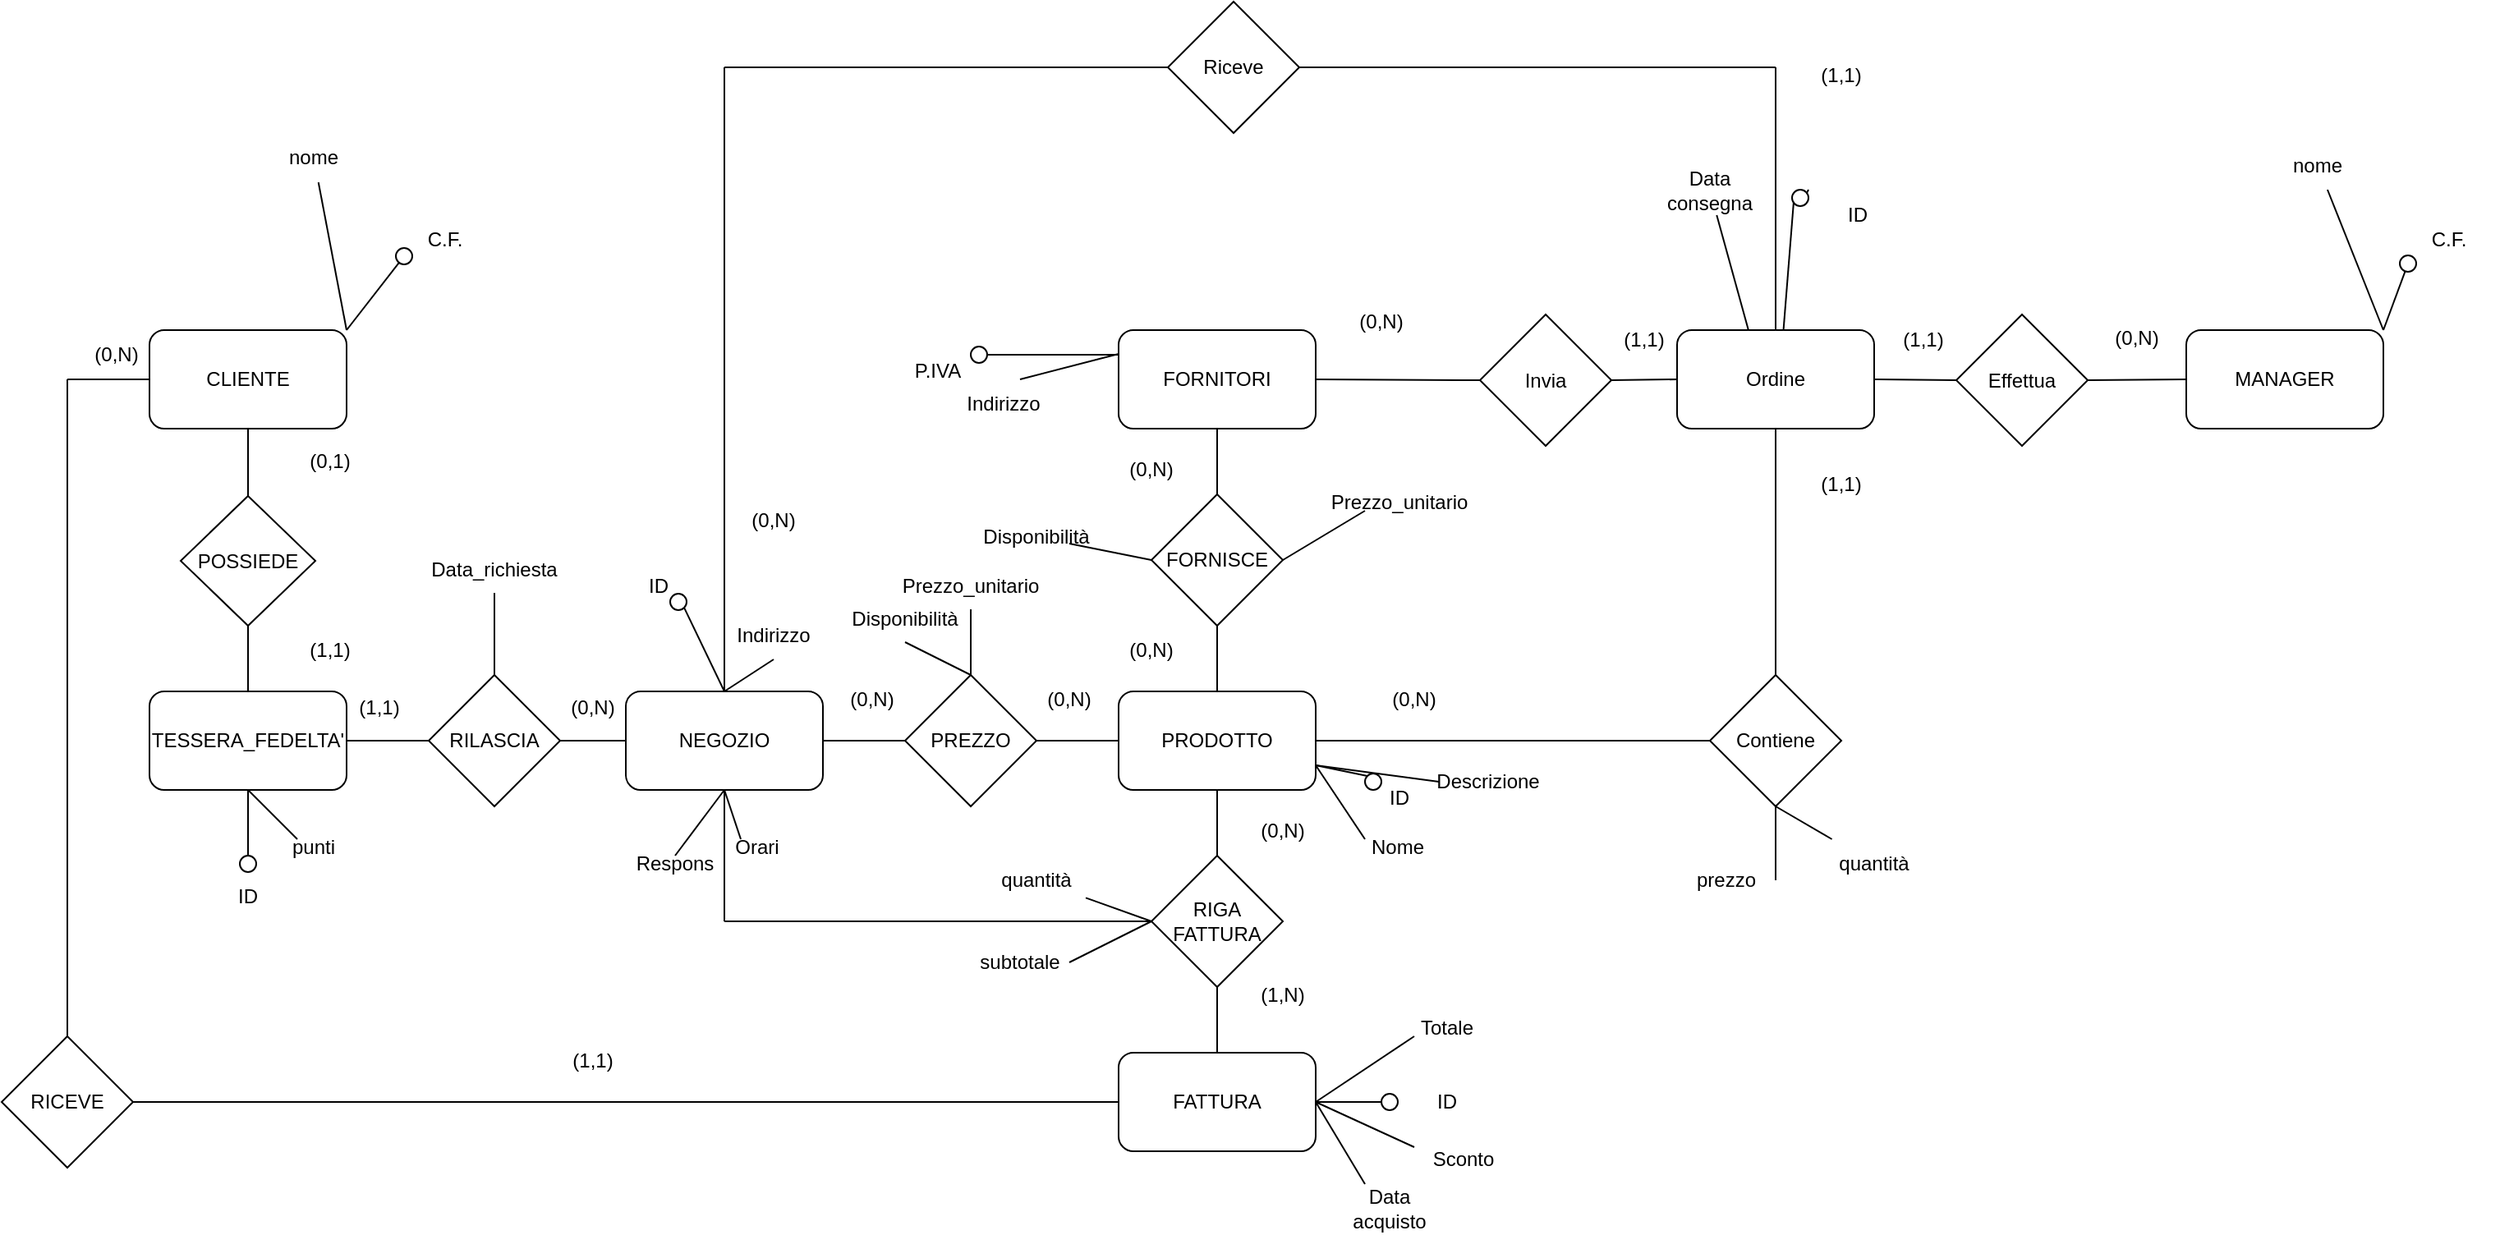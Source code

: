 <mxfile version="28.2.0">
  <diagram name="Pagina-1" id="ZAwibw4iHfetGaptS4y-">
    <mxGraphModel dx="1109" dy="700" grid="1" gridSize="10" guides="1" tooltips="1" connect="1" arrows="1" fold="1" page="1" pageScale="1" pageWidth="827" pageHeight="1169" math="0" shadow="0">
      <root>
        <mxCell id="0" />
        <mxCell id="1" parent="0" />
        <mxCell id="3LkTU2RI4pAXTIQXHB9k-1" value="NEGOZIO" style="rounded=1;whiteSpace=wrap;html=1;" vertex="1" parent="1">
          <mxGeometry x="800" y="710" width="120" height="60" as="geometry" />
        </mxCell>
        <mxCell id="3LkTU2RI4pAXTIQXHB9k-2" value="PRODOTTO" style="rounded=1;whiteSpace=wrap;html=1;" vertex="1" parent="1">
          <mxGeometry x="1100" y="710" width="120" height="60" as="geometry" />
        </mxCell>
        <mxCell id="3LkTU2RI4pAXTIQXHB9k-3" value="FORNITORI" style="rounded=1;whiteSpace=wrap;html=1;" vertex="1" parent="1">
          <mxGeometry x="1100" y="490" width="120" height="60" as="geometry" />
        </mxCell>
        <mxCell id="3LkTU2RI4pAXTIQXHB9k-4" value="FATTURA" style="rounded=1;whiteSpace=wrap;html=1;" vertex="1" parent="1">
          <mxGeometry x="1100" y="930" width="120" height="60" as="geometry" />
        </mxCell>
        <mxCell id="3LkTU2RI4pAXTIQXHB9k-5" value="TESSERA_FEDELTA&#39;" style="rounded=1;whiteSpace=wrap;html=1;" vertex="1" parent="1">
          <mxGeometry x="510" y="710" width="120" height="60" as="geometry" />
        </mxCell>
        <mxCell id="3LkTU2RI4pAXTIQXHB9k-6" value="CLIENTE" style="rounded=1;whiteSpace=wrap;html=1;" vertex="1" parent="1">
          <mxGeometry x="510" y="490" width="120" height="60" as="geometry" />
        </mxCell>
        <mxCell id="3LkTU2RI4pAXTIQXHB9k-7" value="MANAGER" style="rounded=1;whiteSpace=wrap;html=1;" vertex="1" parent="1">
          <mxGeometry x="1750" y="490" width="120" height="60" as="geometry" />
        </mxCell>
        <mxCell id="3LkTU2RI4pAXTIQXHB9k-8" value="POSSIEDE" style="rhombus;whiteSpace=wrap;html=1;" vertex="1" parent="1">
          <mxGeometry x="529" y="591" width="82" height="79" as="geometry" />
        </mxCell>
        <mxCell id="3LkTU2RI4pAXTIQXHB9k-9" value="" style="endArrow=none;html=1;rounded=0;exitX=0.5;exitY=0;exitDx=0;exitDy=0;entryX=0.5;entryY=1;entryDx=0;entryDy=0;" edge="1" parent="1" source="3LkTU2RI4pAXTIQXHB9k-5" target="3LkTU2RI4pAXTIQXHB9k-8">
          <mxGeometry width="50" height="50" relative="1" as="geometry">
            <mxPoint x="470" y="530" as="sourcePoint" />
            <mxPoint x="520" y="480" as="targetPoint" />
          </mxGeometry>
        </mxCell>
        <mxCell id="3LkTU2RI4pAXTIQXHB9k-10" value="" style="endArrow=none;html=1;rounded=0;exitX=0.5;exitY=0;exitDx=0;exitDy=0;entryX=0.5;entryY=1;entryDx=0;entryDy=0;" edge="1" parent="1" source="3LkTU2RI4pAXTIQXHB9k-8" target="3LkTU2RI4pAXTIQXHB9k-6">
          <mxGeometry width="50" height="50" relative="1" as="geometry">
            <mxPoint x="470" y="530" as="sourcePoint" />
            <mxPoint x="520" y="480" as="targetPoint" />
          </mxGeometry>
        </mxCell>
        <mxCell id="3LkTU2RI4pAXTIQXHB9k-11" value="(0,1)" style="text;html=1;align=center;verticalAlign=middle;whiteSpace=wrap;rounded=0;" vertex="1" parent="1">
          <mxGeometry x="590" y="554.5" width="60" height="30" as="geometry" />
        </mxCell>
        <mxCell id="3LkTU2RI4pAXTIQXHB9k-12" value="(1,1)" style="text;html=1;align=center;verticalAlign=middle;whiteSpace=wrap;rounded=0;" vertex="1" parent="1">
          <mxGeometry x="590" y="670" width="60" height="30" as="geometry" />
        </mxCell>
        <mxCell id="3LkTU2RI4pAXTIQXHB9k-13" value="" style="endArrow=none;html=1;rounded=0;exitX=1;exitY=0.5;exitDx=0;exitDy=0;entryX=0;entryY=0.5;entryDx=0;entryDy=0;" edge="1" parent="1" source="3LkTU2RI4pAXTIQXHB9k-1" target="3LkTU2RI4pAXTIQXHB9k-14">
          <mxGeometry width="50" height="50" relative="1" as="geometry">
            <mxPoint x="920" y="750" as="sourcePoint" />
            <mxPoint x="970" y="700" as="targetPoint" />
          </mxGeometry>
        </mxCell>
        <mxCell id="3LkTU2RI4pAXTIQXHB9k-14" value="PREZZO" style="rhombus;whiteSpace=wrap;html=1;" vertex="1" parent="1">
          <mxGeometry x="970" y="700" width="80" height="80" as="geometry" />
        </mxCell>
        <mxCell id="3LkTU2RI4pAXTIQXHB9k-15" value="" style="endArrow=none;html=1;rounded=0;entryX=0;entryY=0.5;entryDx=0;entryDy=0;exitX=1;exitY=0.5;exitDx=0;exitDy=0;" edge="1" parent="1" source="3LkTU2RI4pAXTIQXHB9k-14" target="3LkTU2RI4pAXTIQXHB9k-2">
          <mxGeometry width="50" height="50" relative="1" as="geometry">
            <mxPoint x="1050" y="740" as="sourcePoint" />
            <mxPoint x="1100" y="690" as="targetPoint" />
          </mxGeometry>
        </mxCell>
        <mxCell id="3LkTU2RI4pAXTIQXHB9k-16" value="FORNISCE" style="rhombus;whiteSpace=wrap;html=1;" vertex="1" parent="1">
          <mxGeometry x="1120" y="590" width="80" height="80" as="geometry" />
        </mxCell>
        <mxCell id="3LkTU2RI4pAXTIQXHB9k-17" value="" style="endArrow=none;html=1;rounded=0;exitX=0.5;exitY=0;exitDx=0;exitDy=0;entryX=0.5;entryY=1;entryDx=0;entryDy=0;" edge="1" parent="1" source="3LkTU2RI4pAXTIQXHB9k-2" target="3LkTU2RI4pAXTIQXHB9k-16">
          <mxGeometry width="50" height="50" relative="1" as="geometry">
            <mxPoint x="1230" y="740" as="sourcePoint" />
            <mxPoint x="1280" y="690" as="targetPoint" />
          </mxGeometry>
        </mxCell>
        <mxCell id="3LkTU2RI4pAXTIQXHB9k-18" value="" style="endArrow=none;html=1;rounded=0;exitX=0.5;exitY=0;exitDx=0;exitDy=0;entryX=0.5;entryY=1;entryDx=0;entryDy=0;" edge="1" parent="1" source="3LkTU2RI4pAXTIQXHB9k-16" target="3LkTU2RI4pAXTIQXHB9k-3">
          <mxGeometry width="50" height="50" relative="1" as="geometry">
            <mxPoint x="1350" y="740" as="sourcePoint" />
            <mxPoint x="1400" y="690" as="targetPoint" />
          </mxGeometry>
        </mxCell>
        <mxCell id="3LkTU2RI4pAXTIQXHB9k-19" value="RILASCIA" style="rhombus;whiteSpace=wrap;html=1;" vertex="1" parent="1">
          <mxGeometry x="680" y="700" width="80" height="80" as="geometry" />
        </mxCell>
        <mxCell id="3LkTU2RI4pAXTIQXHB9k-20" value="" style="endArrow=none;html=1;rounded=0;exitX=1;exitY=0.5;exitDx=0;exitDy=0;entryX=0;entryY=0.5;entryDx=0;entryDy=0;" edge="1" parent="1" source="3LkTU2RI4pAXTIQXHB9k-5" target="3LkTU2RI4pAXTIQXHB9k-19">
          <mxGeometry width="50" height="50" relative="1" as="geometry">
            <mxPoint x="645" y="740" as="sourcePoint" />
            <mxPoint x="695" y="690" as="targetPoint" />
          </mxGeometry>
        </mxCell>
        <mxCell id="3LkTU2RI4pAXTIQXHB9k-21" value="" style="endArrow=none;html=1;rounded=0;exitX=1;exitY=0.5;exitDx=0;exitDy=0;entryX=0;entryY=0.5;entryDx=0;entryDy=0;" edge="1" parent="1" source="3LkTU2RI4pAXTIQXHB9k-19" target="3LkTU2RI4pAXTIQXHB9k-1">
          <mxGeometry width="50" height="50" relative="1" as="geometry">
            <mxPoint x="740" y="700" as="sourcePoint" />
            <mxPoint x="790" y="650" as="targetPoint" />
          </mxGeometry>
        </mxCell>
        <mxCell id="3LkTU2RI4pAXTIQXHB9k-22" value="RIGA FATTURA" style="rhombus;whiteSpace=wrap;html=1;" vertex="1" parent="1">
          <mxGeometry x="1120" y="810" width="80" height="80" as="geometry" />
        </mxCell>
        <mxCell id="3LkTU2RI4pAXTIQXHB9k-23" value="" style="endArrow=none;html=1;rounded=0;exitX=0.5;exitY=0;exitDx=0;exitDy=0;entryX=0.5;entryY=1;entryDx=0;entryDy=0;" edge="1" parent="1" source="3LkTU2RI4pAXTIQXHB9k-22" target="3LkTU2RI4pAXTIQXHB9k-2">
          <mxGeometry width="50" height="50" relative="1" as="geometry">
            <mxPoint x="1090" y="800" as="sourcePoint" />
            <mxPoint x="1140" y="750" as="targetPoint" />
          </mxGeometry>
        </mxCell>
        <mxCell id="3LkTU2RI4pAXTIQXHB9k-24" value="" style="endArrow=none;html=1;rounded=0;entryX=0.5;entryY=0;entryDx=0;entryDy=0;exitX=0.5;exitY=1;exitDx=0;exitDy=0;" edge="1" parent="1" source="3LkTU2RI4pAXTIQXHB9k-22" target="3LkTU2RI4pAXTIQXHB9k-4">
          <mxGeometry width="50" height="50" relative="1" as="geometry">
            <mxPoint x="1120" y="910" as="sourcePoint" />
            <mxPoint x="1140" y="750" as="targetPoint" />
          </mxGeometry>
        </mxCell>
        <mxCell id="3LkTU2RI4pAXTIQXHB9k-25" value="Invia" style="rhombus;whiteSpace=wrap;html=1;" vertex="1" parent="1">
          <mxGeometry x="1320" y="480.5" width="80" height="80" as="geometry" />
        </mxCell>
        <mxCell id="3LkTU2RI4pAXTIQXHB9k-26" value="" style="endArrow=none;html=1;rounded=0;exitX=1;exitY=0.5;exitDx=0;exitDy=0;entryX=0;entryY=0.5;entryDx=0;entryDy=0;" edge="1" parent="1" source="3LkTU2RI4pAXTIQXHB9k-3" target="3LkTU2RI4pAXTIQXHB9k-25">
          <mxGeometry width="50" height="50" relative="1" as="geometry">
            <mxPoint x="1090" y="800" as="sourcePoint" />
            <mxPoint x="1140" y="750" as="targetPoint" />
          </mxGeometry>
        </mxCell>
        <mxCell id="3LkTU2RI4pAXTIQXHB9k-27" value="" style="endArrow=none;html=1;rounded=0;exitX=1;exitY=0.5;exitDx=0;exitDy=0;entryX=0;entryY=0.5;entryDx=0;entryDy=0;" edge="1" parent="1" source="3LkTU2RI4pAXTIQXHB9k-2" target="3LkTU2RI4pAXTIQXHB9k-113">
          <mxGeometry width="50" height="50" relative="1" as="geometry">
            <mxPoint x="1090" y="800" as="sourcePoint" />
            <mxPoint x="1380" y="740" as="targetPoint" />
          </mxGeometry>
        </mxCell>
        <mxCell id="3LkTU2RI4pAXTIQXHB9k-28" value="(0,N)" style="text;html=1;align=center;verticalAlign=middle;whiteSpace=wrap;rounded=0;" vertex="1" parent="1">
          <mxGeometry x="760" y="710" width="40" height="20" as="geometry" />
        </mxCell>
        <mxCell id="3LkTU2RI4pAXTIQXHB9k-29" value="(1,1)" style="text;html=1;align=center;verticalAlign=middle;whiteSpace=wrap;rounded=0;" vertex="1" parent="1">
          <mxGeometry x="630" y="710" width="40" height="20" as="geometry" />
        </mxCell>
        <mxCell id="3LkTU2RI4pAXTIQXHB9k-30" value="(0,N)" style="text;html=1;align=center;verticalAlign=middle;whiteSpace=wrap;rounded=0;" vertex="1" parent="1">
          <mxGeometry x="920" y="700" width="60" height="30" as="geometry" />
        </mxCell>
        <mxCell id="3LkTU2RI4pAXTIQXHB9k-31" value="(0,N)" style="text;html=1;align=center;verticalAlign=middle;whiteSpace=wrap;rounded=0;" vertex="1" parent="1">
          <mxGeometry x="1040" y="700" width="60" height="30" as="geometry" />
        </mxCell>
        <mxCell id="3LkTU2RI4pAXTIQXHB9k-32" value="" style="endArrow=none;html=1;rounded=0;entryX=0;entryY=0.5;entryDx=0;entryDy=0;" edge="1" parent="1" target="3LkTU2RI4pAXTIQXHB9k-6">
          <mxGeometry width="50" height="50" relative="1" as="geometry">
            <mxPoint x="460" y="520" as="sourcePoint" />
            <mxPoint x="490" y="520" as="targetPoint" />
          </mxGeometry>
        </mxCell>
        <mxCell id="3LkTU2RI4pAXTIQXHB9k-33" value="" style="endArrow=none;html=1;rounded=0;exitX=0.5;exitY=0;exitDx=0;exitDy=0;" edge="1" parent="1" source="3LkTU2RI4pAXTIQXHB9k-35">
          <mxGeometry width="50" height="50" relative="1" as="geometry">
            <mxPoint x="460" y="880" as="sourcePoint" />
            <mxPoint x="460" y="520" as="targetPoint" />
          </mxGeometry>
        </mxCell>
        <mxCell id="3LkTU2RI4pAXTIQXHB9k-34" value="" style="endArrow=none;html=1;rounded=0;entryX=0;entryY=0.5;entryDx=0;entryDy=0;exitX=1;exitY=0.5;exitDx=0;exitDy=0;" edge="1" parent="1" source="3LkTU2RI4pAXTIQXHB9k-35" target="3LkTU2RI4pAXTIQXHB9k-4">
          <mxGeometry width="50" height="50" relative="1" as="geometry">
            <mxPoint x="550" y="960" as="sourcePoint" />
            <mxPoint x="770" y="740" as="targetPoint" />
          </mxGeometry>
        </mxCell>
        <mxCell id="3LkTU2RI4pAXTIQXHB9k-35" value="RICEVE" style="rhombus;whiteSpace=wrap;html=1;" vertex="1" parent="1">
          <mxGeometry x="420" y="920" width="80" height="80" as="geometry" />
        </mxCell>
        <mxCell id="3LkTU2RI4pAXTIQXHB9k-36" value="(0,N)" style="text;html=1;align=center;verticalAlign=middle;whiteSpace=wrap;rounded=0;" vertex="1" parent="1">
          <mxGeometry x="460" y="490" width="60" height="30" as="geometry" />
        </mxCell>
        <mxCell id="3LkTU2RI4pAXTIQXHB9k-37" value="(1,1)" style="text;html=1;align=center;verticalAlign=middle;whiteSpace=wrap;rounded=0;" vertex="1" parent="1">
          <mxGeometry x="750" y="920" width="60" height="30" as="geometry" />
        </mxCell>
        <mxCell id="3LkTU2RI4pAXTIQXHB9k-38" value="(1,N)" style="text;html=1;align=center;verticalAlign=middle;whiteSpace=wrap;rounded=0;" vertex="1" parent="1">
          <mxGeometry x="1170" y="880" width="60" height="30" as="geometry" />
        </mxCell>
        <mxCell id="3LkTU2RI4pAXTIQXHB9k-39" value="(0,N)" style="text;html=1;align=center;verticalAlign=middle;whiteSpace=wrap;rounded=0;" vertex="1" parent="1">
          <mxGeometry x="1170" y="780" width="60" height="30" as="geometry" />
        </mxCell>
        <mxCell id="3LkTU2RI4pAXTIQXHB9k-40" value="(0,N)" style="text;html=1;align=center;verticalAlign=middle;whiteSpace=wrap;rounded=0;" vertex="1" parent="1">
          <mxGeometry x="1090" y="670" width="60" height="30" as="geometry" />
        </mxCell>
        <mxCell id="3LkTU2RI4pAXTIQXHB9k-41" value="(0,N)" style="text;html=1;align=center;verticalAlign=middle;whiteSpace=wrap;rounded=0;" vertex="1" parent="1">
          <mxGeometry x="1090" y="560" width="60" height="30" as="geometry" />
        </mxCell>
        <mxCell id="3LkTU2RI4pAXTIQXHB9k-42" value="(0,N)" style="text;html=1;align=center;verticalAlign=middle;whiteSpace=wrap;rounded=0;" vertex="1" parent="1">
          <mxGeometry x="1230" y="470" width="60" height="30" as="geometry" />
        </mxCell>
        <mxCell id="3LkTU2RI4pAXTIQXHB9k-43" value="(0,N)" style="text;html=1;align=center;verticalAlign=middle;whiteSpace=wrap;rounded=0;" vertex="1" parent="1">
          <mxGeometry x="1250" y="700" width="60" height="30" as="geometry" />
        </mxCell>
        <mxCell id="3LkTU2RI4pAXTIQXHB9k-44" value="" style="endArrow=none;html=1;rounded=0;exitX=1;exitY=0;exitDx=0;exitDy=0;" edge="1" parent="1" source="3LkTU2RI4pAXTIQXHB9k-6" target="3LkTU2RI4pAXTIQXHB9k-45">
          <mxGeometry width="50" height="50" relative="1" as="geometry">
            <mxPoint x="520" y="340" as="sourcePoint" />
            <mxPoint x="570" y="320" as="targetPoint" />
          </mxGeometry>
        </mxCell>
        <mxCell id="3LkTU2RI4pAXTIQXHB9k-45" value="" style="ellipse;whiteSpace=wrap;html=1;aspect=fixed;" vertex="1" parent="1">
          <mxGeometry x="660" y="440" width="10" height="10" as="geometry" />
        </mxCell>
        <mxCell id="3LkTU2RI4pAXTIQXHB9k-46" value="C.F." style="text;html=1;align=center;verticalAlign=middle;whiteSpace=wrap;rounded=0;" vertex="1" parent="1">
          <mxGeometry x="660" y="420" width="60" height="30" as="geometry" />
        </mxCell>
        <mxCell id="3LkTU2RI4pAXTIQXHB9k-47" value="" style="endArrow=none;html=1;rounded=0;exitX=1;exitY=0;exitDx=0;exitDy=0;" edge="1" parent="1" source="3LkTU2RI4pAXTIQXHB9k-6" target="3LkTU2RI4pAXTIQXHB9k-48">
          <mxGeometry width="50" height="50" relative="1" as="geometry">
            <mxPoint x="630" y="480" as="sourcePoint" />
            <mxPoint x="500" y="320" as="targetPoint" />
          </mxGeometry>
        </mxCell>
        <mxCell id="3LkTU2RI4pAXTIQXHB9k-48" value="nome" style="text;html=1;align=center;verticalAlign=middle;whiteSpace=wrap;rounded=0;" vertex="1" parent="1">
          <mxGeometry x="580" y="370" width="60" height="30" as="geometry" />
        </mxCell>
        <mxCell id="3LkTU2RI4pAXTIQXHB9k-49" value="" style="endArrow=none;html=1;rounded=0;entryX=0.5;entryY=1;entryDx=0;entryDy=0;" edge="1" parent="1" target="3LkTU2RI4pAXTIQXHB9k-5">
          <mxGeometry width="50" height="50" relative="1" as="geometry">
            <mxPoint x="570" y="810" as="sourcePoint" />
            <mxPoint x="579" y="790" as="targetPoint" />
          </mxGeometry>
        </mxCell>
        <mxCell id="3LkTU2RI4pAXTIQXHB9k-50" value="" style="ellipse;whiteSpace=wrap;html=1;aspect=fixed;" vertex="1" parent="1">
          <mxGeometry x="565" y="810" width="10" height="10" as="geometry" />
        </mxCell>
        <mxCell id="3LkTU2RI4pAXTIQXHB9k-51" value="ID" style="text;html=1;align=center;verticalAlign=middle;whiteSpace=wrap;rounded=0;" vertex="1" parent="1">
          <mxGeometry x="540" y="820" width="60" height="30" as="geometry" />
        </mxCell>
        <mxCell id="3LkTU2RI4pAXTIQXHB9k-52" value="" style="endArrow=none;html=1;rounded=0;exitX=0.5;exitY=1;exitDx=0;exitDy=0;" edge="1" parent="1" source="3LkTU2RI4pAXTIQXHB9k-5">
          <mxGeometry width="50" height="50" relative="1" as="geometry">
            <mxPoint x="640" y="760" as="sourcePoint" />
            <mxPoint x="600" y="800" as="targetPoint" />
          </mxGeometry>
        </mxCell>
        <mxCell id="3LkTU2RI4pAXTIQXHB9k-53" value="punti" style="text;html=1;align=center;verticalAlign=middle;whiteSpace=wrap;rounded=0;" vertex="1" parent="1">
          <mxGeometry x="580" y="790" width="60" height="30" as="geometry" />
        </mxCell>
        <mxCell id="3LkTU2RI4pAXTIQXHB9k-54" value="" style="endArrow=none;html=1;rounded=0;entryX=0.5;entryY=0;entryDx=0;entryDy=0;exitX=1;exitY=1;exitDx=0;exitDy=0;" edge="1" parent="1" source="3LkTU2RI4pAXTIQXHB9k-55" target="3LkTU2RI4pAXTIQXHB9k-1">
          <mxGeometry width="50" height="50" relative="1" as="geometry">
            <mxPoint x="830" y="660" as="sourcePoint" />
            <mxPoint x="850" y="700" as="targetPoint" />
          </mxGeometry>
        </mxCell>
        <mxCell id="3LkTU2RI4pAXTIQXHB9k-55" value="" style="ellipse;whiteSpace=wrap;html=1;aspect=fixed;" vertex="1" parent="1">
          <mxGeometry x="827" y="650.5" width="10" height="10" as="geometry" />
        </mxCell>
        <mxCell id="3LkTU2RI4pAXTIQXHB9k-56" value="" style="ellipse;whiteSpace=wrap;html=1;aspect=fixed;" vertex="1" parent="1">
          <mxGeometry x="1250" y="760" width="10" height="10" as="geometry" />
        </mxCell>
        <mxCell id="3LkTU2RI4pAXTIQXHB9k-57" value="" style="endArrow=none;html=1;rounded=0;exitX=1;exitY=0.75;exitDx=0;exitDy=0;entryX=0;entryY=0;entryDx=0;entryDy=0;" edge="1" parent="1" source="3LkTU2RI4pAXTIQXHB9k-2" target="3LkTU2RI4pAXTIQXHB9k-56">
          <mxGeometry width="50" height="50" relative="1" as="geometry">
            <mxPoint x="1010" y="750" as="sourcePoint" />
            <mxPoint x="1060" y="700" as="targetPoint" />
          </mxGeometry>
        </mxCell>
        <mxCell id="3LkTU2RI4pAXTIQXHB9k-58" value="" style="endArrow=none;html=1;rounded=0;entryX=0;entryY=0.25;entryDx=0;entryDy=0;" edge="1" parent="1" target="3LkTU2RI4pAXTIQXHB9k-3">
          <mxGeometry width="50" height="50" relative="1" as="geometry">
            <mxPoint x="1020" y="505" as="sourcePoint" />
            <mxPoint x="1060" y="700" as="targetPoint" />
          </mxGeometry>
        </mxCell>
        <mxCell id="3LkTU2RI4pAXTIQXHB9k-59" value="" style="endArrow=none;html=1;rounded=0;exitX=0;exitY=0;exitDx=0;exitDy=0;entryX=0.5;entryY=1;entryDx=0;entryDy=0;" edge="1" parent="1" source="3LkTU2RI4pAXTIQXHB9k-112" target="3LkTU2RI4pAXTIQXHB9k-105">
          <mxGeometry width="50" height="50" relative="1" as="geometry">
            <mxPoint x="1640" y="630.5" as="sourcePoint" />
            <mxPoint x="1560" y="590" as="targetPoint" />
          </mxGeometry>
        </mxCell>
        <mxCell id="3LkTU2RI4pAXTIQXHB9k-60" value="" style="endArrow=none;html=1;rounded=0;exitX=1;exitY=0.5;exitDx=0;exitDy=0;" edge="1" parent="1" source="3LkTU2RI4pAXTIQXHB9k-4">
          <mxGeometry width="50" height="50" relative="1" as="geometry">
            <mxPoint x="1190" y="750" as="sourcePoint" />
            <mxPoint x="1260" y="960" as="targetPoint" />
          </mxGeometry>
        </mxCell>
        <mxCell id="3LkTU2RI4pAXTIQXHB9k-61" value="" style="ellipse;whiteSpace=wrap;html=1;aspect=fixed;" vertex="1" parent="1">
          <mxGeometry x="1260" y="955" width="10" height="10" as="geometry" />
        </mxCell>
        <mxCell id="3LkTU2RI4pAXTIQXHB9k-62" value="" style="ellipse;whiteSpace=wrap;html=1;aspect=fixed;" vertex="1" parent="1">
          <mxGeometry x="1010" y="500" width="10" height="10" as="geometry" />
        </mxCell>
        <mxCell id="3LkTU2RI4pAXTIQXHB9k-63" value="ID" style="text;html=1;align=center;verticalAlign=middle;whiteSpace=wrap;rounded=0;" vertex="1" parent="1">
          <mxGeometry x="1270" y="945" width="60" height="30" as="geometry" />
        </mxCell>
        <mxCell id="3LkTU2RI4pAXTIQXHB9k-64" value="ID" style="text;html=1;align=center;verticalAlign=middle;whiteSpace=wrap;rounded=0;" vertex="1" parent="1">
          <mxGeometry x="1241" y="760" width="60" height="30" as="geometry" />
        </mxCell>
        <mxCell id="3LkTU2RI4pAXTIQXHB9k-65" value="P.IVA" style="text;html=1;align=center;verticalAlign=middle;whiteSpace=wrap;rounded=0;" vertex="1" parent="1">
          <mxGeometry x="960" y="500" width="60" height="30" as="geometry" />
        </mxCell>
        <mxCell id="3LkTU2RI4pAXTIQXHB9k-66" value="ID" style="text;html=1;align=center;verticalAlign=middle;whiteSpace=wrap;rounded=0;" vertex="1" parent="1">
          <mxGeometry x="1520" y="404.5" width="60" height="30" as="geometry" />
        </mxCell>
        <mxCell id="3LkTU2RI4pAXTIQXHB9k-67" value="ID" style="text;html=1;align=center;verticalAlign=middle;whiteSpace=wrap;rounded=0;" vertex="1" parent="1">
          <mxGeometry x="790" y="630.5" width="60" height="30" as="geometry" />
        </mxCell>
        <mxCell id="3LkTU2RI4pAXTIQXHB9k-68" value="" style="endArrow=none;html=1;rounded=0;exitX=0.5;exitY=0;exitDx=0;exitDy=0;entryX=0.5;entryY=1;entryDx=0;entryDy=0;" edge="1" parent="1" source="3LkTU2RI4pAXTIQXHB9k-1" target="3LkTU2RI4pAXTIQXHB9k-69">
          <mxGeometry width="50" height="50" relative="1" as="geometry">
            <mxPoint x="920" y="740" as="sourcePoint" />
            <mxPoint x="860" y="680" as="targetPoint" />
          </mxGeometry>
        </mxCell>
        <mxCell id="3LkTU2RI4pAXTIQXHB9k-69" value="Indirizzo" style="text;html=1;align=center;verticalAlign=middle;whiteSpace=wrap;rounded=0;" vertex="1" parent="1">
          <mxGeometry x="860" y="660.5" width="60" height="30" as="geometry" />
        </mxCell>
        <mxCell id="3LkTU2RI4pAXTIQXHB9k-70" value="" style="endArrow=none;html=1;rounded=0;exitX=0.5;exitY=1;exitDx=0;exitDy=0;" edge="1" parent="1" source="3LkTU2RI4pAXTIQXHB9k-1">
          <mxGeometry width="50" height="50" relative="1" as="geometry">
            <mxPoint x="830" y="720" as="sourcePoint" />
            <mxPoint x="830" y="810" as="targetPoint" />
          </mxGeometry>
        </mxCell>
        <mxCell id="3LkTU2RI4pAXTIQXHB9k-71" value="Respons" style="text;html=1;align=center;verticalAlign=middle;whiteSpace=wrap;rounded=0;" vertex="1" parent="1">
          <mxGeometry x="800" y="800" width="60" height="30" as="geometry" />
        </mxCell>
        <mxCell id="3LkTU2RI4pAXTIQXHB9k-72" value="" style="endArrow=none;html=1;rounded=0;exitX=0.5;exitY=1;exitDx=0;exitDy=0;" edge="1" parent="1" source="3LkTU2RI4pAXTIQXHB9k-1">
          <mxGeometry width="50" height="50" relative="1" as="geometry">
            <mxPoint x="830" y="720" as="sourcePoint" />
            <mxPoint x="870" y="800" as="targetPoint" />
          </mxGeometry>
        </mxCell>
        <mxCell id="3LkTU2RI4pAXTIQXHB9k-73" value="Orari" style="text;html=1;align=center;verticalAlign=middle;whiteSpace=wrap;rounded=0;" vertex="1" parent="1">
          <mxGeometry x="850" y="790" width="60" height="30" as="geometry" />
        </mxCell>
        <mxCell id="3LkTU2RI4pAXTIQXHB9k-74" value="" style="endArrow=none;html=1;rounded=0;" edge="1" parent="1">
          <mxGeometry width="50" height="50" relative="1" as="geometry">
            <mxPoint x="1040" y="520" as="sourcePoint" />
            <mxPoint x="1100" y="504.5" as="targetPoint" />
          </mxGeometry>
        </mxCell>
        <mxCell id="3LkTU2RI4pAXTIQXHB9k-75" value="Indirizzo" style="text;html=1;align=center;verticalAlign=middle;whiteSpace=wrap;rounded=0;" vertex="1" parent="1">
          <mxGeometry x="1000" y="520" width="60" height="30" as="geometry" />
        </mxCell>
        <mxCell id="3LkTU2RI4pAXTIQXHB9k-76" value="" style="endArrow=none;html=1;rounded=0;entryX=1;entryY=0.75;entryDx=0;entryDy=0;" edge="1" parent="1" target="3LkTU2RI4pAXTIQXHB9k-2">
          <mxGeometry width="50" height="50" relative="1" as="geometry">
            <mxPoint x="1250" y="800" as="sourcePoint" />
            <mxPoint x="1310" y="790" as="targetPoint" />
          </mxGeometry>
        </mxCell>
        <mxCell id="3LkTU2RI4pAXTIQXHB9k-77" value="Nome" style="text;html=1;align=center;verticalAlign=middle;whiteSpace=wrap;rounded=0;" vertex="1" parent="1">
          <mxGeometry x="1240" y="790" width="60" height="30" as="geometry" />
        </mxCell>
        <mxCell id="3LkTU2RI4pAXTIQXHB9k-78" value="" style="endArrow=none;html=1;rounded=0;exitX=1;exitY=0.75;exitDx=0;exitDy=0;entryX=0;entryY=0.5;entryDx=0;entryDy=0;" edge="1" parent="1" source="3LkTU2RI4pAXTIQXHB9k-2" target="3LkTU2RI4pAXTIQXHB9k-79">
          <mxGeometry width="50" height="50" relative="1" as="geometry">
            <mxPoint x="930" y="720" as="sourcePoint" />
            <mxPoint x="1280" y="750" as="targetPoint" />
          </mxGeometry>
        </mxCell>
        <mxCell id="3LkTU2RI4pAXTIQXHB9k-79" value="Descrizione" style="text;html=1;align=center;verticalAlign=middle;whiteSpace=wrap;rounded=0;" vertex="1" parent="1">
          <mxGeometry x="1295" y="750" width="60" height="30" as="geometry" />
        </mxCell>
        <mxCell id="3LkTU2RI4pAXTIQXHB9k-80" value="" style="endArrow=none;html=1;rounded=0;entryX=0.5;entryY=1;entryDx=0;entryDy=0;" edge="1" parent="1" source="3LkTU2RI4pAXTIQXHB9k-97" target="3LkTU2RI4pAXTIQXHB9k-105">
          <mxGeometry width="50" height="50" relative="1" as="geometry">
            <mxPoint x="1580" y="640.5" as="sourcePoint" />
            <mxPoint x="1480" y="660" as="targetPoint" />
          </mxGeometry>
        </mxCell>
        <mxCell id="3LkTU2RI4pAXTIQXHB9k-81" value="" style="endArrow=none;html=1;rounded=0;entryX=1;entryY=0.5;entryDx=0;entryDy=0;exitX=0;exitY=0.25;exitDx=0;exitDy=0;" edge="1" parent="1" source="3LkTU2RI4pAXTIQXHB9k-84" target="3LkTU2RI4pAXTIQXHB9k-4">
          <mxGeometry width="50" height="50" relative="1" as="geometry">
            <mxPoint x="1270" y="1000" as="sourcePoint" />
            <mxPoint x="1260" y="975" as="targetPoint" />
          </mxGeometry>
        </mxCell>
        <mxCell id="3LkTU2RI4pAXTIQXHB9k-82" value="" style="endArrow=none;html=1;rounded=0;exitX=1;exitY=0.5;exitDx=0;exitDy=0;" edge="1" parent="1" source="3LkTU2RI4pAXTIQXHB9k-4">
          <mxGeometry width="50" height="50" relative="1" as="geometry">
            <mxPoint x="1100" y="920" as="sourcePoint" />
            <mxPoint x="1250" y="1010" as="targetPoint" />
          </mxGeometry>
        </mxCell>
        <mxCell id="3LkTU2RI4pAXTIQXHB9k-83" value="Data acquisto" style="text;html=1;align=center;verticalAlign=middle;whiteSpace=wrap;rounded=0;" vertex="1" parent="1">
          <mxGeometry x="1235" y="1010" width="60" height="30" as="geometry" />
        </mxCell>
        <mxCell id="3LkTU2RI4pAXTIQXHB9k-84" value="Sconto" style="text;html=1;align=center;verticalAlign=middle;whiteSpace=wrap;rounded=0;" vertex="1" parent="1">
          <mxGeometry x="1280" y="980" width="60" height="30" as="geometry" />
        </mxCell>
        <mxCell id="3LkTU2RI4pAXTIQXHB9k-85" value="" style="endArrow=none;html=1;rounded=0;exitX=1;exitY=0.5;exitDx=0;exitDy=0;" edge="1" parent="1" source="3LkTU2RI4pAXTIQXHB9k-4">
          <mxGeometry width="50" height="50" relative="1" as="geometry">
            <mxPoint x="1100" y="920" as="sourcePoint" />
            <mxPoint x="1280" y="920" as="targetPoint" />
          </mxGeometry>
        </mxCell>
        <mxCell id="3LkTU2RI4pAXTIQXHB9k-86" value="Totale" style="text;html=1;align=center;verticalAlign=middle;whiteSpace=wrap;rounded=0;" vertex="1" parent="1">
          <mxGeometry x="1270" y="900" width="60" height="30" as="geometry" />
        </mxCell>
        <mxCell id="3LkTU2RI4pAXTIQXHB9k-87" value="" style="endArrow=none;html=1;rounded=0;exitX=0.5;exitY=0;exitDx=0;exitDy=0;" edge="1" parent="1" source="3LkTU2RI4pAXTIQXHB9k-14">
          <mxGeometry width="50" height="50" relative="1" as="geometry">
            <mxPoint x="1040" y="720" as="sourcePoint" />
            <mxPoint x="1010" y="660" as="targetPoint" />
          </mxGeometry>
        </mxCell>
        <mxCell id="3LkTU2RI4pAXTIQXHB9k-88" value="Prezzo_unitario" style="text;html=1;align=center;verticalAlign=middle;whiteSpace=wrap;rounded=0;" vertex="1" parent="1">
          <mxGeometry x="980" y="630.5" width="60" height="30" as="geometry" />
        </mxCell>
        <mxCell id="3LkTU2RI4pAXTIQXHB9k-89" value="" style="endArrow=none;html=1;rounded=0;entryX=0;entryY=0.5;entryDx=0;entryDy=0;" edge="1" parent="1" target="3LkTU2RI4pAXTIQXHB9k-16">
          <mxGeometry width="50" height="50" relative="1" as="geometry">
            <mxPoint x="1070" y="620" as="sourcePoint" />
            <mxPoint x="1110" y="620" as="targetPoint" />
          </mxGeometry>
        </mxCell>
        <mxCell id="3LkTU2RI4pAXTIQXHB9k-90" value="Disponibilità" style="text;html=1;align=center;verticalAlign=middle;whiteSpace=wrap;rounded=0;" vertex="1" parent="1">
          <mxGeometry x="1020" y="600.5" width="60" height="30" as="geometry" />
        </mxCell>
        <mxCell id="3LkTU2RI4pAXTIQXHB9k-91" value="" style="endArrow=none;html=1;rounded=0;" edge="1" parent="1">
          <mxGeometry width="50" height="50" relative="1" as="geometry">
            <mxPoint x="720" y="700" as="sourcePoint" />
            <mxPoint x="720" y="650" as="targetPoint" />
          </mxGeometry>
        </mxCell>
        <mxCell id="3LkTU2RI4pAXTIQXHB9k-92" value="Data_richiesta" style="text;html=1;align=center;verticalAlign=middle;whiteSpace=wrap;rounded=0;" vertex="1" parent="1">
          <mxGeometry x="690" y="620.5" width="60" height="30" as="geometry" />
        </mxCell>
        <mxCell id="3LkTU2RI4pAXTIQXHB9k-93" value="" style="endArrow=none;html=1;rounded=0;entryX=0;entryY=0.5;entryDx=0;entryDy=0;" edge="1" parent="1" source="3LkTU2RI4pAXTIQXHB9k-94" target="3LkTU2RI4pAXTIQXHB9k-22">
          <mxGeometry width="50" height="50" relative="1" as="geometry">
            <mxPoint x="1070" y="850" as="sourcePoint" />
            <mxPoint x="1100" y="860" as="targetPoint" />
          </mxGeometry>
        </mxCell>
        <mxCell id="3LkTU2RI4pAXTIQXHB9k-94" value="&lt;div&gt;quantità&lt;/div&gt;" style="text;html=1;align=center;verticalAlign=middle;whiteSpace=wrap;rounded=0;" vertex="1" parent="1">
          <mxGeometry x="1020" y="810" width="60" height="30" as="geometry" />
        </mxCell>
        <mxCell id="3LkTU2RI4pAXTIQXHB9k-95" value="" style="endArrow=none;html=1;rounded=0;entryX=0;entryY=0.5;entryDx=0;entryDy=0;exitX=1;exitY=0.5;exitDx=0;exitDy=0;" edge="1" parent="1" source="3LkTU2RI4pAXTIQXHB9k-96" target="3LkTU2RI4pAXTIQXHB9k-22">
          <mxGeometry width="50" height="50" relative="1" as="geometry">
            <mxPoint x="1050" y="860" as="sourcePoint" />
            <mxPoint x="950" y="720" as="targetPoint" />
          </mxGeometry>
        </mxCell>
        <mxCell id="3LkTU2RI4pAXTIQXHB9k-96" value="subtotale" style="text;html=1;align=center;verticalAlign=middle;whiteSpace=wrap;rounded=0;" vertex="1" parent="1">
          <mxGeometry x="1010" y="860" width="60" height="30" as="geometry" />
        </mxCell>
        <mxCell id="3LkTU2RI4pAXTIQXHB9k-97" value="Data consegna" style="text;html=1;align=center;verticalAlign=middle;whiteSpace=wrap;rounded=0;" vertex="1" parent="1">
          <mxGeometry x="1430" y="390" width="60" height="30" as="geometry" />
        </mxCell>
        <mxCell id="3LkTU2RI4pAXTIQXHB9k-98" value="" style="endArrow=none;html=1;rounded=0;entryX=0;entryY=0.5;entryDx=0;entryDy=0;exitX=1;exitY=0.5;exitDx=0;exitDy=0;" edge="1" parent="1" source="3LkTU2RI4pAXTIQXHB9k-107" target="3LkTU2RI4pAXTIQXHB9k-7">
          <mxGeometry width="50" height="50" relative="1" as="geometry">
            <mxPoint x="1700" y="520.5" as="sourcePoint" />
            <mxPoint x="1520" y="629.5" as="targetPoint" />
          </mxGeometry>
        </mxCell>
        <mxCell id="3LkTU2RI4pAXTIQXHB9k-99" value="(1,1)" style="text;html=1;align=center;verticalAlign=middle;whiteSpace=wrap;rounded=0;" vertex="1" parent="1">
          <mxGeometry x="1390" y="480.5" width="60" height="30" as="geometry" />
        </mxCell>
        <mxCell id="3LkTU2RI4pAXTIQXHB9k-100" value="" style="endArrow=none;html=1;rounded=0;exitX=1;exitY=0;exitDx=0;exitDy=0;" edge="1" parent="1" source="3LkTU2RI4pAXTIQXHB9k-7" target="3LkTU2RI4pAXTIQXHB9k-101">
          <mxGeometry width="50" height="50" relative="1" as="geometry">
            <mxPoint x="1850" y="494.5" as="sourcePoint" />
            <mxPoint x="1790" y="324.5" as="targetPoint" />
          </mxGeometry>
        </mxCell>
        <mxCell id="3LkTU2RI4pAXTIQXHB9k-101" value="" style="ellipse;whiteSpace=wrap;html=1;aspect=fixed;" vertex="1" parent="1">
          <mxGeometry x="1880" y="444.5" width="10" height="10" as="geometry" />
        </mxCell>
        <mxCell id="3LkTU2RI4pAXTIQXHB9k-102" value="C.F." style="text;html=1;align=center;verticalAlign=middle;whiteSpace=wrap;rounded=0;" vertex="1" parent="1">
          <mxGeometry x="1880" y="420" width="60" height="30" as="geometry" />
        </mxCell>
        <mxCell id="3LkTU2RI4pAXTIQXHB9k-103" value="" style="endArrow=none;html=1;rounded=0;exitX=1;exitY=0;exitDx=0;exitDy=0;" edge="1" parent="1" source="3LkTU2RI4pAXTIQXHB9k-7" target="3LkTU2RI4pAXTIQXHB9k-104">
          <mxGeometry width="50" height="50" relative="1" as="geometry">
            <mxPoint x="1850" y="494.5" as="sourcePoint" />
            <mxPoint x="1720" y="324.5" as="targetPoint" />
          </mxGeometry>
        </mxCell>
        <mxCell id="3LkTU2RI4pAXTIQXHB9k-104" value="nome" style="text;html=1;align=center;verticalAlign=middle;whiteSpace=wrap;rounded=0;" vertex="1" parent="1">
          <mxGeometry x="1800" y="374.5" width="60" height="30" as="geometry" />
        </mxCell>
        <mxCell id="3LkTU2RI4pAXTIQXHB9k-105" value="Ordine" style="rounded=1;whiteSpace=wrap;html=1;" vertex="1" parent="1">
          <mxGeometry x="1440" y="490" width="120" height="60" as="geometry" />
        </mxCell>
        <mxCell id="3LkTU2RI4pAXTIQXHB9k-106" value="" style="endArrow=none;html=1;rounded=0;entryX=0;entryY=0.5;entryDx=0;entryDy=0;exitX=1;exitY=0.5;exitDx=0;exitDy=0;" edge="1" parent="1" source="3LkTU2RI4pAXTIQXHB9k-25" target="3LkTU2RI4pAXTIQXHB9k-105">
          <mxGeometry width="50" height="50" relative="1" as="geometry">
            <mxPoint x="1390" y="690.5" as="sourcePoint" />
            <mxPoint x="1440" y="690.5" as="targetPoint" />
          </mxGeometry>
        </mxCell>
        <mxCell id="3LkTU2RI4pAXTIQXHB9k-107" value="Effettua" style="rhombus;whiteSpace=wrap;html=1;" vertex="1" parent="1">
          <mxGeometry x="1610" y="480.5" width="80" height="80" as="geometry" />
        </mxCell>
        <mxCell id="3LkTU2RI4pAXTIQXHB9k-108" value="" style="endArrow=none;html=1;rounded=0;entryX=0;entryY=0.5;entryDx=0;entryDy=0;exitX=1;exitY=0.5;exitDx=0;exitDy=0;" edge="1" parent="1" source="3LkTU2RI4pAXTIQXHB9k-105" target="3LkTU2RI4pAXTIQXHB9k-107">
          <mxGeometry width="50" height="50" relative="1" as="geometry">
            <mxPoint x="1690" y="580" as="sourcePoint" />
            <mxPoint x="1740" y="580" as="targetPoint" />
          </mxGeometry>
        </mxCell>
        <mxCell id="3LkTU2RI4pAXTIQXHB9k-109" value="(1,1)" style="text;html=1;align=center;verticalAlign=middle;whiteSpace=wrap;rounded=0;" vertex="1" parent="1">
          <mxGeometry x="1560" y="480.5" width="60" height="30" as="geometry" />
        </mxCell>
        <mxCell id="3LkTU2RI4pAXTIQXHB9k-110" value="(0,N)" style="text;html=1;align=center;verticalAlign=middle;whiteSpace=wrap;rounded=0;" vertex="1" parent="1">
          <mxGeometry x="1690" y="480" width="60" height="30" as="geometry" />
        </mxCell>
        <mxCell id="3LkTU2RI4pAXTIQXHB9k-111" value="" style="endArrow=none;html=1;rounded=0;exitX=0;exitY=0;exitDx=0;exitDy=0;entryX=0.5;entryY=1;entryDx=0;entryDy=0;" edge="1" parent="1" source="3LkTU2RI4pAXTIQXHB9k-66" target="3LkTU2RI4pAXTIQXHB9k-112">
          <mxGeometry width="50" height="50" relative="1" as="geometry">
            <mxPoint x="1520" y="405" as="sourcePoint" />
            <mxPoint x="1500" y="550" as="targetPoint" />
          </mxGeometry>
        </mxCell>
        <mxCell id="3LkTU2RI4pAXTIQXHB9k-112" value="" style="ellipse;whiteSpace=wrap;html=1;aspect=fixed;" vertex="1" parent="1">
          <mxGeometry x="1510" y="404.5" width="10" height="10" as="geometry" />
        </mxCell>
        <mxCell id="3LkTU2RI4pAXTIQXHB9k-113" value="Contiene" style="rhombus;whiteSpace=wrap;html=1;" vertex="1" parent="1">
          <mxGeometry x="1460" y="700" width="80" height="80" as="geometry" />
        </mxCell>
        <mxCell id="3LkTU2RI4pAXTIQXHB9k-114" value="" style="endArrow=none;html=1;rounded=0;entryX=0.5;entryY=1;entryDx=0;entryDy=0;" edge="1" parent="1" source="3LkTU2RI4pAXTIQXHB9k-115" target="3LkTU2RI4pAXTIQXHB9k-113">
          <mxGeometry width="50" height="50" relative="1" as="geometry">
            <mxPoint x="1520" y="860" as="sourcePoint" />
            <mxPoint x="1570" y="860" as="targetPoint" />
          </mxGeometry>
        </mxCell>
        <mxCell id="3LkTU2RI4pAXTIQXHB9k-115" value="&lt;div&gt;quantità&lt;/div&gt;" style="text;html=1;align=center;verticalAlign=middle;whiteSpace=wrap;rounded=0;" vertex="1" parent="1">
          <mxGeometry x="1530" y="800" width="60" height="30" as="geometry" />
        </mxCell>
        <mxCell id="3LkTU2RI4pAXTIQXHB9k-116" value="" style="endArrow=none;html=1;rounded=0;entryX=0.5;entryY=1;entryDx=0;entryDy=0;exitX=1;exitY=0.5;exitDx=0;exitDy=0;" edge="1" parent="1" source="3LkTU2RI4pAXTIQXHB9k-117" target="3LkTU2RI4pAXTIQXHB9k-113">
          <mxGeometry width="50" height="50" relative="1" as="geometry">
            <mxPoint x="1500" y="870" as="sourcePoint" />
            <mxPoint x="1570" y="860" as="targetPoint" />
          </mxGeometry>
        </mxCell>
        <mxCell id="3LkTU2RI4pAXTIQXHB9k-117" value="prezzo" style="text;html=1;align=center;verticalAlign=middle;whiteSpace=wrap;rounded=0;" vertex="1" parent="1">
          <mxGeometry x="1440" y="810" width="60" height="30" as="geometry" />
        </mxCell>
        <mxCell id="3LkTU2RI4pAXTIQXHB9k-118" value="" style="endArrow=none;html=1;rounded=0;entryX=0.5;entryY=1;entryDx=0;entryDy=0;exitX=0.5;exitY=0;exitDx=0;exitDy=0;" edge="1" parent="1" source="3LkTU2RI4pAXTIQXHB9k-113" target="3LkTU2RI4pAXTIQXHB9k-105">
          <mxGeometry width="50" height="50" relative="1" as="geometry">
            <mxPoint x="1360" y="760" as="sourcePoint" />
            <mxPoint x="1410" y="710" as="targetPoint" />
          </mxGeometry>
        </mxCell>
        <mxCell id="3LkTU2RI4pAXTIQXHB9k-119" value="(1,1)" style="text;html=1;align=center;verticalAlign=middle;whiteSpace=wrap;rounded=0;" vertex="1" parent="1">
          <mxGeometry x="1510" y="569" width="60" height="30" as="geometry" />
        </mxCell>
        <mxCell id="3LkTU2RI4pAXTIQXHB9k-120" value="" style="endArrow=none;html=1;rounded=0;exitX=0.5;exitY=0;exitDx=0;exitDy=0;" edge="1" parent="1" source="3LkTU2RI4pAXTIQXHB9k-1">
          <mxGeometry width="50" height="50" relative="1" as="geometry">
            <mxPoint x="1250" y="600" as="sourcePoint" />
            <mxPoint x="860" y="330" as="targetPoint" />
          </mxGeometry>
        </mxCell>
        <mxCell id="3LkTU2RI4pAXTIQXHB9k-121" value="" style="endArrow=none;html=1;rounded=0;" edge="1" parent="1" source="3LkTU2RI4pAXTIQXHB9k-126">
          <mxGeometry width="50" height="50" relative="1" as="geometry">
            <mxPoint x="860" y="330" as="sourcePoint" />
            <mxPoint x="1500" y="330" as="targetPoint" />
          </mxGeometry>
        </mxCell>
        <mxCell id="3LkTU2RI4pAXTIQXHB9k-122" value="" style="endArrow=none;html=1;rounded=0;exitX=0.5;exitY=0;exitDx=0;exitDy=0;" edge="1" parent="1" source="3LkTU2RI4pAXTIQXHB9k-105">
          <mxGeometry width="50" height="50" relative="1" as="geometry">
            <mxPoint x="1250" y="600" as="sourcePoint" />
            <mxPoint x="1500" y="330" as="targetPoint" />
          </mxGeometry>
        </mxCell>
        <mxCell id="3LkTU2RI4pAXTIQXHB9k-123" value="(0,N)" style="text;html=1;align=center;verticalAlign=middle;whiteSpace=wrap;rounded=0;" vertex="1" parent="1">
          <mxGeometry x="860" y="591" width="60" height="30" as="geometry" />
        </mxCell>
        <mxCell id="3LkTU2RI4pAXTIQXHB9k-124" value="(1,1)" style="text;html=1;align=center;verticalAlign=middle;whiteSpace=wrap;rounded=0;" vertex="1" parent="1">
          <mxGeometry x="1510" y="320" width="60" height="30" as="geometry" />
        </mxCell>
        <mxCell id="3LkTU2RI4pAXTIQXHB9k-125" value="" style="endArrow=none;html=1;rounded=0;" edge="1" parent="1" target="3LkTU2RI4pAXTIQXHB9k-126">
          <mxGeometry width="50" height="50" relative="1" as="geometry">
            <mxPoint x="860" y="330" as="sourcePoint" />
            <mxPoint x="1500" y="330" as="targetPoint" />
          </mxGeometry>
        </mxCell>
        <mxCell id="3LkTU2RI4pAXTIQXHB9k-126" value="Riceve" style="rhombus;whiteSpace=wrap;html=1;" vertex="1" parent="1">
          <mxGeometry x="1130" y="290" width="80" height="80" as="geometry" />
        </mxCell>
        <mxCell id="3LkTU2RI4pAXTIQXHB9k-127" value="" style="endArrow=none;html=1;rounded=0;exitX=1;exitY=0.5;exitDx=0;exitDy=0;" edge="1" parent="1" source="3LkTU2RI4pAXTIQXHB9k-16">
          <mxGeometry width="50" height="50" relative="1" as="geometry">
            <mxPoint x="1220" y="590" as="sourcePoint" />
            <mxPoint x="1250" y="600" as="targetPoint" />
          </mxGeometry>
        </mxCell>
        <mxCell id="3LkTU2RI4pAXTIQXHB9k-128" value="Prezzo_unitario" style="text;html=1;align=center;verticalAlign=middle;whiteSpace=wrap;rounded=0;" vertex="1" parent="1">
          <mxGeometry x="1241" y="580" width="60" height="30" as="geometry" />
        </mxCell>
        <mxCell id="3LkTU2RI4pAXTIQXHB9k-129" value="" style="endArrow=none;html=1;rounded=0;exitX=0.5;exitY=0;exitDx=0;exitDy=0;" edge="1" parent="1" source="3LkTU2RI4pAXTIQXHB9k-14">
          <mxGeometry width="50" height="50" relative="1" as="geometry">
            <mxPoint x="1220" y="590" as="sourcePoint" />
            <mxPoint x="970" y="680" as="targetPoint" />
          </mxGeometry>
        </mxCell>
        <mxCell id="3LkTU2RI4pAXTIQXHB9k-130" value="Disponibilità" style="text;html=1;align=center;verticalAlign=middle;whiteSpace=wrap;rounded=0;" vertex="1" parent="1">
          <mxGeometry x="940" y="650.5" width="60" height="30" as="geometry" />
        </mxCell>
        <mxCell id="3LkTU2RI4pAXTIQXHB9k-131" value="" style="endArrow=none;html=1;rounded=0;exitX=0.5;exitY=1;exitDx=0;exitDy=0;" edge="1" parent="1" source="3LkTU2RI4pAXTIQXHB9k-1">
          <mxGeometry width="50" height="50" relative="1" as="geometry">
            <mxPoint x="1150" y="600" as="sourcePoint" />
            <mxPoint x="860" y="850" as="targetPoint" />
          </mxGeometry>
        </mxCell>
        <mxCell id="3LkTU2RI4pAXTIQXHB9k-132" value="" style="endArrow=none;html=1;rounded=0;exitX=0;exitY=0.5;exitDx=0;exitDy=0;" edge="1" parent="1" source="3LkTU2RI4pAXTIQXHB9k-22">
          <mxGeometry width="50" height="50" relative="1" as="geometry">
            <mxPoint x="1100" y="730" as="sourcePoint" />
            <mxPoint x="860" y="850" as="targetPoint" />
          </mxGeometry>
        </mxCell>
      </root>
    </mxGraphModel>
  </diagram>
</mxfile>
